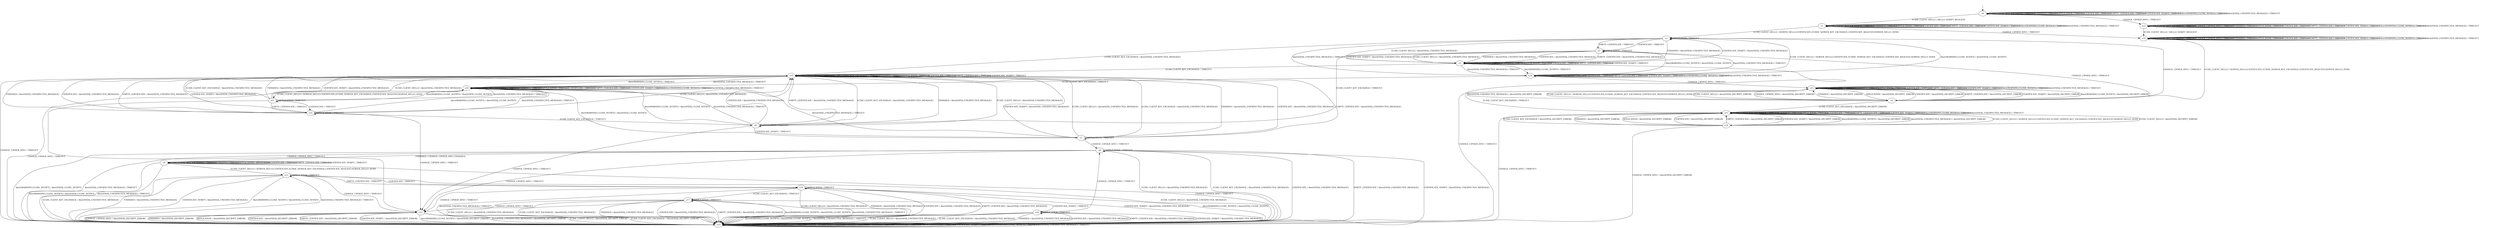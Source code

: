 digraph h5 {
s0 [label="s0"];
s1 [label="s1"];
s23 [label="s23"];
s2 [label="s2"];
s19 [label="s19"];
s3 [label="s3"];
s4 [label="s4"];
s5 [label="s5"];
s10 [label="s10"];
s24 [label="s24"];
s6 [label="s6"];
s11 [label="s11"];
s15 [label="s15"];
s25 [label="s25"];
s7 [label="s7"];
s12 [label="s12"];
s16 [label="s16"];
s20 [label="s20"];
s8 [label="s8"];
s21 [label="s21"];
s9 [label="s9"];
s22 [label="s22"];
s13 [label="s13"];
s14 [label="s14"];
s17 [label="s17"];
s18 [label="s18"];
s0 -> s1 [label="ECDH_CLIENT_HELLO / HELLO_VERIFY_REQUEST"];
s0 -> s0 [label="ECDH_CLIENT_KEY_EXCHANGE / TIMEOUT"];
s0 -> s23 [label="CHANGE_CIPHER_SPEC / TIMEOUT"];
s0 -> s0 [label="FINISHED / TIMEOUT"];
s0 -> s0 [label="APPLICATION / TIMEOUT"];
s0 -> s0 [label="CERTIFICATE / TIMEOUT"];
s0 -> s0 [label="EMPTY_CERTIFICATE / TIMEOUT"];
s0 -> s0 [label="CERTIFICATE_VERIFY / TIMEOUT"];
s0 -> s0 [label="Alert(WARNING,CLOSE_NOTIFY) / TIMEOUT"];
s0 -> s0 [label="Alert(FATAL,UNEXPECTED_MESSAGE) / TIMEOUT"];
s1 -> s2 [label="ECDH_CLIENT_HELLO / SERVER_HELLO,CERTIFICATE,ECDHE_SERVER_KEY_EXCHANGE,CERTIFICATE_REQUEST,SERVER_HELLO_DONE"];
s1 -> s1 [label="ECDH_CLIENT_KEY_EXCHANGE / TIMEOUT"];
s1 -> s19 [label="CHANGE_CIPHER_SPEC / TIMEOUT"];
s1 -> s1 [label="FINISHED / TIMEOUT"];
s1 -> s1 [label="APPLICATION / TIMEOUT"];
s1 -> s1 [label="CERTIFICATE / TIMEOUT"];
s1 -> s1 [label="EMPTY_CERTIFICATE / TIMEOUT"];
s1 -> s1 [label="CERTIFICATE_VERIFY / TIMEOUT"];
s1 -> s1 [label="Alert(WARNING,CLOSE_NOTIFY) / TIMEOUT"];
s1 -> s1 [label="Alert(FATAL,UNEXPECTED_MESSAGE) / TIMEOUT"];
s23 -> s19 [label="ECDH_CLIENT_HELLO / HELLO_VERIFY_REQUEST"];
s23 -> s23 [label="ECDH_CLIENT_KEY_EXCHANGE / TIMEOUT"];
s23 -> s23 [label="CHANGE_CIPHER_SPEC / TIMEOUT"];
s23 -> s23 [label="FINISHED / TIMEOUT"];
s23 -> s23 [label="APPLICATION / TIMEOUT"];
s23 -> s23 [label="CERTIFICATE / TIMEOUT"];
s23 -> s23 [label="EMPTY_CERTIFICATE / TIMEOUT"];
s23 -> s23 [label="CERTIFICATE_VERIFY / TIMEOUT"];
s23 -> s23 [label="Alert(WARNING,CLOSE_NOTIFY) / TIMEOUT"];
s23 -> s23 [label="Alert(FATAL,UNEXPECTED_MESSAGE) / TIMEOUT"];
s2 -> s3 [label="ECDH_CLIENT_HELLO / Alert(FATAL,UNEXPECTED_MESSAGE)"];
s2 -> s10 [label="ECDH_CLIENT_KEY_EXCHANGE / Alert(FATAL,UNEXPECTED_MESSAGE)"];
s2 -> s4 [label="CHANGE_CIPHER_SPEC / TIMEOUT"];
s2 -> s3 [label="FINISHED / Alert(FATAL,UNEXPECTED_MESSAGE)"];
s2 -> s2 [label="APPLICATION / TIMEOUT"];
s2 -> s5 [label="CERTIFICATE / TIMEOUT"];
s2 -> s5 [label="EMPTY_CERTIFICATE / TIMEOUT"];
s2 -> s3 [label="CERTIFICATE_VERIFY / Alert(FATAL,UNEXPECTED_MESSAGE)"];
s2 -> s24 [label="Alert(WARNING,CLOSE_NOTIFY) / Alert(FATAL,CLOSE_NOTIFY)"];
s2 -> s24 [label="Alert(FATAL,UNEXPECTED_MESSAGE) / TIMEOUT"];
s19 -> s4 [label="ECDH_CLIENT_HELLO / SERVER_HELLO,CERTIFICATE,ECDHE_SERVER_KEY_EXCHANGE,CERTIFICATE_REQUEST,SERVER_HELLO_DONE"];
s19 -> s19 [label="ECDH_CLIENT_KEY_EXCHANGE / TIMEOUT"];
s19 -> s19 [label="CHANGE_CIPHER_SPEC / TIMEOUT"];
s19 -> s19 [label="FINISHED / TIMEOUT"];
s19 -> s19 [label="APPLICATION / TIMEOUT"];
s19 -> s19 [label="CERTIFICATE / TIMEOUT"];
s19 -> s19 [label="EMPTY_CERTIFICATE / TIMEOUT"];
s19 -> s19 [label="CERTIFICATE_VERIFY / TIMEOUT"];
s19 -> s19 [label="Alert(WARNING,CLOSE_NOTIFY) / TIMEOUT"];
s19 -> s19 [label="Alert(FATAL,UNEXPECTED_MESSAGE) / TIMEOUT"];
s3 -> s3 [label="ECDH_CLIENT_HELLO / TIMEOUT"];
s3 -> s10 [label="ECDH_CLIENT_KEY_EXCHANGE / TIMEOUT"];
s3 -> s15 [label="CHANGE_CIPHER_SPEC / TIMEOUT"];
s3 -> s3 [label="FINISHED / TIMEOUT"];
s3 -> s3 [label="APPLICATION / TIMEOUT"];
s3 -> s3 [label="CERTIFICATE / TIMEOUT"];
s3 -> s3 [label="EMPTY_CERTIFICATE / TIMEOUT"];
s3 -> s3 [label="CERTIFICATE_VERIFY / TIMEOUT"];
s3 -> s24 [label="Alert(WARNING,CLOSE_NOTIFY) / TIMEOUT"];
s3 -> s24 [label="Alert(FATAL,UNEXPECTED_MESSAGE) / TIMEOUT"];
s4 -> s25 [label="ECDH_CLIENT_HELLO / Alert(FATAL,DECRYPT_ERROR)"];
s4 -> s11 [label="ECDH_CLIENT_KEY_EXCHANGE / Alert(FATAL,DECRYPT_ERROR)"];
s4 -> s25 [label="CHANGE_CIPHER_SPEC / Alert(FATAL,DECRYPT_ERROR)"];
s4 -> s25 [label="FINISHED / Alert(FATAL,DECRYPT_ERROR)"];
s4 -> s25 [label="APPLICATION / Alert(FATAL,DECRYPT_ERROR)"];
s4 -> s25 [label="CERTIFICATE / Alert(FATAL,DECRYPT_ERROR)"];
s4 -> s25 [label="EMPTY_CERTIFICATE / Alert(FATAL,DECRYPT_ERROR)"];
s4 -> s25 [label="CERTIFICATE_VERIFY / Alert(FATAL,DECRYPT_ERROR)"];
s4 -> s25 [label="Alert(WARNING,CLOSE_NOTIFY) / Alert(FATAL,DECRYPT_ERROR)"];
s4 -> s25 [label="Alert(FATAL,UNEXPECTED_MESSAGE) / Alert(FATAL,DECRYPT_ERROR)"];
s5 -> s3 [label="ECDH_CLIENT_HELLO / Alert(FATAL,UNEXPECTED_MESSAGE)"];
s5 -> s6 [label="ECDH_CLIENT_KEY_EXCHANGE / TIMEOUT"];
s5 -> s4 [label="CHANGE_CIPHER_SPEC / TIMEOUT"];
s5 -> s3 [label="FINISHED / Alert(FATAL,UNEXPECTED_MESSAGE)"];
s5 -> s5 [label="APPLICATION / TIMEOUT"];
s5 -> s3 [label="CERTIFICATE / Alert(FATAL,UNEXPECTED_MESSAGE)"];
s5 -> s3 [label="EMPTY_CERTIFICATE / Alert(FATAL,UNEXPECTED_MESSAGE)"];
s5 -> s3 [label="CERTIFICATE_VERIFY / Alert(FATAL,UNEXPECTED_MESSAGE)"];
s5 -> s24 [label="Alert(WARNING,CLOSE_NOTIFY) / Alert(FATAL,CLOSE_NOTIFY)"];
s5 -> s24 [label="Alert(FATAL,UNEXPECTED_MESSAGE) / TIMEOUT"];
s10 -> s10 [label="ECDH_CLIENT_HELLO / TIMEOUT"];
s10 -> s10 [label="ECDH_CLIENT_KEY_EXCHANGE / TIMEOUT"];
s10 -> s15 [label="CHANGE_CIPHER_SPEC / TIMEOUT"];
s10 -> s10 [label="FINISHED / TIMEOUT"];
s10 -> s10 [label="APPLICATION / TIMEOUT"];
s10 -> s10 [label="CERTIFICATE / TIMEOUT"];
s10 -> s10 [label="EMPTY_CERTIFICATE / TIMEOUT"];
s10 -> s10 [label="CERTIFICATE_VERIFY / TIMEOUT"];
s10 -> s20 [label="Alert(WARNING,CLOSE_NOTIFY) / TIMEOUT"];
s10 -> s20 [label="Alert(FATAL,UNEXPECTED_MESSAGE) / TIMEOUT"];
s24 -> s2 [label="ECDH_CLIENT_HELLO / SERVER_HELLO,CERTIFICATE,ECDHE_SERVER_KEY_EXCHANGE,CERTIFICATE_REQUEST,SERVER_HELLO_DONE"];
s24 -> s20 [label="ECDH_CLIENT_KEY_EXCHANGE / TIMEOUT"];
s24 -> s25 [label="CHANGE_CIPHER_SPEC / TIMEOUT"];
s24 -> s24 [label="FINISHED / TIMEOUT"];
s24 -> s24 [label="APPLICATION / TIMEOUT"];
s24 -> s24 [label="CERTIFICATE / TIMEOUT"];
s24 -> s24 [label="EMPTY_CERTIFICATE / TIMEOUT"];
s24 -> s24 [label="CERTIFICATE_VERIFY / TIMEOUT"];
s24 -> s24 [label="Alert(WARNING,CLOSE_NOTIFY) / TIMEOUT"];
s24 -> s24 [label="Alert(FATAL,UNEXPECTED_MESSAGE) / TIMEOUT"];
s6 -> s10 [label="ECDH_CLIENT_HELLO / Alert(FATAL,UNEXPECTED_MESSAGE)"];
s6 -> s10 [label="ECDH_CLIENT_KEY_EXCHANGE / Alert(FATAL,UNEXPECTED_MESSAGE)"];
s6 -> s12 [label="CHANGE_CIPHER_SPEC / TIMEOUT"];
s6 -> s10 [label="FINISHED / Alert(FATAL,UNEXPECTED_MESSAGE)"];
s6 -> s6 [label="APPLICATION / TIMEOUT"];
s6 -> s10 [label="CERTIFICATE / Alert(FATAL,UNEXPECTED_MESSAGE)"];
s6 -> s10 [label="EMPTY_CERTIFICATE / Alert(FATAL,UNEXPECTED_MESSAGE)"];
s6 -> s7 [label="CERTIFICATE_VERIFY / TIMEOUT"];
s6 -> s20 [label="Alert(WARNING,CLOSE_NOTIFY) / Alert(FATAL,CLOSE_NOTIFY)"];
s6 -> s20 [label="Alert(FATAL,UNEXPECTED_MESSAGE) / TIMEOUT"];
s11 -> s16 [label="ECDH_CLIENT_HELLO / SERVER_HELLO,CERTIFICATE,ECDHE_SERVER_KEY_EXCHANGE,CERTIFICATE_REQUEST,SERVER_HELLO_DONE"];
s11 -> s11 [label="ECDH_CLIENT_KEY_EXCHANGE / TIMEOUT"];
s11 -> s15 [label="CHANGE_CIPHER_SPEC / TIMEOUT"];
s11 -> s11 [label="FINISHED / TIMEOUT"];
s11 -> s11 [label="APPLICATION / TIMEOUT"];
s11 -> s11 [label="CERTIFICATE / TIMEOUT"];
s11 -> s11 [label="EMPTY_CERTIFICATE / TIMEOUT"];
s11 -> s11 [label="CERTIFICATE_VERIFY / TIMEOUT"];
s11 -> s11 [label="Alert(WARNING,CLOSE_NOTIFY) / TIMEOUT"];
s11 -> s11 [label="Alert(FATAL,UNEXPECTED_MESSAGE) / TIMEOUT"];
s15 -> s15 [label="ECDH_CLIENT_HELLO / TIMEOUT"];
s15 -> s15 [label="ECDH_CLIENT_KEY_EXCHANGE / TIMEOUT"];
s15 -> s15 [label="CHANGE_CIPHER_SPEC / TIMEOUT"];
s15 -> s15 [label="FINISHED / TIMEOUT"];
s15 -> s15 [label="APPLICATION / TIMEOUT"];
s15 -> s15 [label="CERTIFICATE / TIMEOUT"];
s15 -> s15 [label="EMPTY_CERTIFICATE / TIMEOUT"];
s15 -> s15 [label="CERTIFICATE_VERIFY / TIMEOUT"];
s15 -> s15 [label="Alert(WARNING,CLOSE_NOTIFY) / TIMEOUT"];
s15 -> s15 [label="Alert(FATAL,UNEXPECTED_MESSAGE) / TIMEOUT"];
s25 -> s4 [label="ECDH_CLIENT_HELLO / SERVER_HELLO,CERTIFICATE,ECDHE_SERVER_KEY_EXCHANGE,CERTIFICATE_REQUEST,SERVER_HELLO_DONE"];
s25 -> s11 [label="ECDH_CLIENT_KEY_EXCHANGE / TIMEOUT"];
s25 -> s25 [label="CHANGE_CIPHER_SPEC / TIMEOUT"];
s25 -> s25 [label="FINISHED / TIMEOUT"];
s25 -> s25 [label="APPLICATION / TIMEOUT"];
s25 -> s25 [label="CERTIFICATE / TIMEOUT"];
s25 -> s25 [label="EMPTY_CERTIFICATE / TIMEOUT"];
s25 -> s25 [label="CERTIFICATE_VERIFY / TIMEOUT"];
s25 -> s25 [label="Alert(WARNING,CLOSE_NOTIFY) / TIMEOUT"];
s25 -> s25 [label="Alert(FATAL,UNEXPECTED_MESSAGE) / TIMEOUT"];
s7 -> s10 [label="ECDH_CLIENT_HELLO / Alert(FATAL,UNEXPECTED_MESSAGE)"];
s7 -> s10 [label="ECDH_CLIENT_KEY_EXCHANGE / Alert(FATAL,UNEXPECTED_MESSAGE)"];
s7 -> s8 [label="CHANGE_CIPHER_SPEC / TIMEOUT"];
s7 -> s10 [label="FINISHED / Alert(FATAL,UNEXPECTED_MESSAGE)"];
s7 -> s7 [label="APPLICATION / TIMEOUT"];
s7 -> s10 [label="CERTIFICATE / Alert(FATAL,UNEXPECTED_MESSAGE)"];
s7 -> s10 [label="EMPTY_CERTIFICATE / Alert(FATAL,UNEXPECTED_MESSAGE)"];
s7 -> s10 [label="CERTIFICATE_VERIFY / Alert(FATAL,UNEXPECTED_MESSAGE)"];
s7 -> s20 [label="Alert(WARNING,CLOSE_NOTIFY) / Alert(FATAL,CLOSE_NOTIFY)"];
s7 -> s20 [label="Alert(FATAL,UNEXPECTED_MESSAGE) / TIMEOUT"];
s12 -> s15 [label="ECDH_CLIENT_HELLO / Alert(FATAL,DECRYPT_ERROR)"];
s12 -> s15 [label="ECDH_CLIENT_KEY_EXCHANGE / Alert(FATAL,DECRYPT_ERROR)"];
s12 -> s15 [label="CHANGE_CIPHER_SPEC / Alert(FATAL,DECRYPT_ERROR)"];
s12 -> s15 [label="FINISHED / Alert(FATAL,DECRYPT_ERROR)"];
s12 -> s15 [label="APPLICATION / Alert(FATAL,DECRYPT_ERROR)"];
s12 -> s15 [label="CERTIFICATE / Alert(FATAL,DECRYPT_ERROR)"];
s12 -> s15 [label="EMPTY_CERTIFICATE / Alert(FATAL,DECRYPT_ERROR)"];
s12 -> s15 [label="CERTIFICATE_VERIFY / Alert(FATAL,DECRYPT_ERROR)"];
s12 -> s15 [label="Alert(WARNING,CLOSE_NOTIFY) / Alert(FATAL,DECRYPT_ERROR)"];
s12 -> s15 [label="Alert(FATAL,UNEXPECTED_MESSAGE) / Alert(FATAL,DECRYPT_ERROR)"];
s16 -> s11 [label="ECDH_CLIENT_HELLO / Alert(FATAL,DECRYPT_ERROR)"];
s16 -> s11 [label="ECDH_CLIENT_KEY_EXCHANGE / Alert(FATAL,DECRYPT_ERROR)"];
s16 -> s15 [label="CHANGE_CIPHER_SPEC / Alert(FATAL,DECRYPT_ERROR)"];
s16 -> s11 [label="FINISHED / Alert(FATAL,DECRYPT_ERROR)"];
s16 -> s11 [label="APPLICATION / Alert(FATAL,DECRYPT_ERROR)"];
s16 -> s11 [label="CERTIFICATE / Alert(FATAL,DECRYPT_ERROR)"];
s16 -> s11 [label="EMPTY_CERTIFICATE / Alert(FATAL,DECRYPT_ERROR)"];
s16 -> s11 [label="CERTIFICATE_VERIFY / Alert(FATAL,DECRYPT_ERROR)"];
s16 -> s11 [label="Alert(WARNING,CLOSE_NOTIFY) / Alert(FATAL,DECRYPT_ERROR)"];
s16 -> s11 [label="Alert(FATAL,UNEXPECTED_MESSAGE) / Alert(FATAL,DECRYPT_ERROR)"];
s20 -> s21 [label="ECDH_CLIENT_HELLO / SERVER_HELLO,CERTIFICATE,ECDHE_SERVER_KEY_EXCHANGE,CERTIFICATE_REQUEST,SERVER_HELLO_DONE"];
s20 -> s20 [label="ECDH_CLIENT_KEY_EXCHANGE / TIMEOUT"];
s20 -> s15 [label="CHANGE_CIPHER_SPEC / TIMEOUT"];
s20 -> s20 [label="FINISHED / TIMEOUT"];
s20 -> s20 [label="APPLICATION / TIMEOUT"];
s20 -> s20 [label="CERTIFICATE / TIMEOUT"];
s20 -> s20 [label="EMPTY_CERTIFICATE / TIMEOUT"];
s20 -> s20 [label="CERTIFICATE_VERIFY / TIMEOUT"];
s20 -> s20 [label="Alert(WARNING,CLOSE_NOTIFY) / TIMEOUT"];
s20 -> s20 [label="Alert(FATAL,UNEXPECTED_MESSAGE) / TIMEOUT"];
s8 -> s15 [label="ECDH_CLIENT_HELLO / Alert(FATAL,UNEXPECTED_MESSAGE)"];
s8 -> s15 [label="ECDH_CLIENT_KEY_EXCHANGE / Alert(FATAL,UNEXPECTED_MESSAGE)"];
s8 -> s12 [label="CHANGE_CIPHER_SPEC / TIMEOUT"];
s8 -> s9 [label="FINISHED / CHANGE_CIPHER_SPEC,FINISHED"];
s8 -> s8 [label="APPLICATION / TIMEOUT"];
s8 -> s15 [label="CERTIFICATE / Alert(FATAL,UNEXPECTED_MESSAGE)"];
s8 -> s15 [label="EMPTY_CERTIFICATE / Alert(FATAL,UNEXPECTED_MESSAGE)"];
s8 -> s15 [label="CERTIFICATE_VERIFY / Alert(FATAL,UNEXPECTED_MESSAGE)"];
s8 -> s15 [label="Alert(WARNING,CLOSE_NOTIFY) / Alert(FATAL,CLOSE_NOTIFY)"];
s8 -> s15 [label="Alert(FATAL,UNEXPECTED_MESSAGE) / TIMEOUT"];
s21 -> s10 [label="ECDH_CLIENT_HELLO / Alert(FATAL,UNEXPECTED_MESSAGE)"];
s21 -> s10 [label="ECDH_CLIENT_KEY_EXCHANGE / Alert(FATAL,UNEXPECTED_MESSAGE)"];
s21 -> s12 [label="CHANGE_CIPHER_SPEC / TIMEOUT"];
s21 -> s10 [label="FINISHED / Alert(FATAL,UNEXPECTED_MESSAGE)"];
s21 -> s21 [label="APPLICATION / TIMEOUT"];
s21 -> s22 [label="CERTIFICATE / TIMEOUT"];
s21 -> s22 [label="EMPTY_CERTIFICATE / TIMEOUT"];
s21 -> s10 [label="CERTIFICATE_VERIFY / Alert(FATAL,UNEXPECTED_MESSAGE)"];
s21 -> s20 [label="Alert(WARNING,CLOSE_NOTIFY) / Alert(FATAL,CLOSE_NOTIFY)"];
s21 -> s20 [label="Alert(FATAL,UNEXPECTED_MESSAGE) / TIMEOUT"];
s9 -> s13 [label="ECDH_CLIENT_HELLO / SERVER_HELLO,CERTIFICATE,ECDHE_SERVER_KEY_EXCHANGE,CERTIFICATE_REQUEST,SERVER_HELLO_DONE"];
s9 -> s9 [label="ECDH_CLIENT_KEY_EXCHANGE / TIMEOUT"];
s9 -> s15 [label="CHANGE_CIPHER_SPEC / TIMEOUT"];
s9 -> s9 [label="FINISHED / TIMEOUT"];
s9 -> s9 [label="APPLICATION / APPLICATION"];
s9 -> s9 [label="CERTIFICATE / TIMEOUT"];
s9 -> s9 [label="EMPTY_CERTIFICATE / TIMEOUT"];
s9 -> s9 [label="CERTIFICATE_VERIFY / TIMEOUT"];
s9 -> s15 [label="Alert(WARNING,CLOSE_NOTIFY) / Alert(FATAL,CLOSE_NOTIFY)"];
s9 -> s15 [label="Alert(FATAL,UNEXPECTED_MESSAGE) / TIMEOUT"];
s22 -> s10 [label="ECDH_CLIENT_HELLO / Alert(FATAL,UNEXPECTED_MESSAGE)"];
s22 -> s6 [label="ECDH_CLIENT_KEY_EXCHANGE / TIMEOUT"];
s22 -> s12 [label="CHANGE_CIPHER_SPEC / TIMEOUT"];
s22 -> s10 [label="FINISHED / Alert(FATAL,UNEXPECTED_MESSAGE)"];
s22 -> s22 [label="APPLICATION / TIMEOUT"];
s22 -> s10 [label="CERTIFICATE / Alert(FATAL,UNEXPECTED_MESSAGE)"];
s22 -> s10 [label="EMPTY_CERTIFICATE / Alert(FATAL,UNEXPECTED_MESSAGE)"];
s22 -> s10 [label="CERTIFICATE_VERIFY / Alert(FATAL,UNEXPECTED_MESSAGE)"];
s22 -> s20 [label="Alert(WARNING,CLOSE_NOTIFY) / Alert(FATAL,CLOSE_NOTIFY)"];
s22 -> s20 [label="Alert(FATAL,UNEXPECTED_MESSAGE) / TIMEOUT"];
s13 -> s15 [label="ECDH_CLIENT_HELLO / Alert(FATAL,UNEXPECTED_MESSAGE)"];
s13 -> s15 [label="ECDH_CLIENT_KEY_EXCHANGE / Alert(FATAL,UNEXPECTED_MESSAGE)"];
s13 -> s12 [label="CHANGE_CIPHER_SPEC / TIMEOUT"];
s13 -> s15 [label="FINISHED / Alert(FATAL,UNEXPECTED_MESSAGE)"];
s13 -> s13 [label="APPLICATION / TIMEOUT"];
s13 -> s14 [label="CERTIFICATE / TIMEOUT"];
s13 -> s14 [label="EMPTY_CERTIFICATE / TIMEOUT"];
s13 -> s15 [label="CERTIFICATE_VERIFY / Alert(FATAL,UNEXPECTED_MESSAGE)"];
s13 -> s15 [label="Alert(WARNING,CLOSE_NOTIFY) / Alert(FATAL,CLOSE_NOTIFY)"];
s13 -> s15 [label="Alert(FATAL,UNEXPECTED_MESSAGE) / TIMEOUT"];
s14 -> s15 [label="ECDH_CLIENT_HELLO / Alert(FATAL,UNEXPECTED_MESSAGE)"];
s14 -> s17 [label="ECDH_CLIENT_KEY_EXCHANGE / TIMEOUT"];
s14 -> s12 [label="CHANGE_CIPHER_SPEC / TIMEOUT"];
s14 -> s15 [label="FINISHED / Alert(FATAL,UNEXPECTED_MESSAGE)"];
s14 -> s14 [label="APPLICATION / TIMEOUT"];
s14 -> s15 [label="CERTIFICATE / Alert(FATAL,UNEXPECTED_MESSAGE)"];
s14 -> s15 [label="EMPTY_CERTIFICATE / Alert(FATAL,UNEXPECTED_MESSAGE)"];
s14 -> s15 [label="CERTIFICATE_VERIFY / Alert(FATAL,UNEXPECTED_MESSAGE)"];
s14 -> s15 [label="Alert(WARNING,CLOSE_NOTIFY) / Alert(FATAL,CLOSE_NOTIFY)"];
s14 -> s15 [label="Alert(FATAL,UNEXPECTED_MESSAGE) / TIMEOUT"];
s17 -> s15 [label="ECDH_CLIENT_HELLO / Alert(FATAL,UNEXPECTED_MESSAGE)"];
s17 -> s15 [label="ECDH_CLIENT_KEY_EXCHANGE / Alert(FATAL,UNEXPECTED_MESSAGE)"];
s17 -> s12 [label="CHANGE_CIPHER_SPEC / TIMEOUT"];
s17 -> s15 [label="FINISHED / Alert(FATAL,UNEXPECTED_MESSAGE)"];
s17 -> s17 [label="APPLICATION / TIMEOUT"];
s17 -> s15 [label="CERTIFICATE / Alert(FATAL,UNEXPECTED_MESSAGE)"];
s17 -> s15 [label="EMPTY_CERTIFICATE / Alert(FATAL,UNEXPECTED_MESSAGE)"];
s17 -> s18 [label="CERTIFICATE_VERIFY / TIMEOUT"];
s17 -> s15 [label="Alert(WARNING,CLOSE_NOTIFY) / Alert(FATAL,CLOSE_NOTIFY)"];
s17 -> s15 [label="Alert(FATAL,UNEXPECTED_MESSAGE) / TIMEOUT"];
s18 -> s15 [label="ECDH_CLIENT_HELLO / Alert(FATAL,UNEXPECTED_MESSAGE)"];
s18 -> s15 [label="ECDH_CLIENT_KEY_EXCHANGE / Alert(FATAL,UNEXPECTED_MESSAGE)"];
s18 -> s8 [label="CHANGE_CIPHER_SPEC / TIMEOUT"];
s18 -> s15 [label="FINISHED / Alert(FATAL,UNEXPECTED_MESSAGE)"];
s18 -> s18 [label="APPLICATION / TIMEOUT"];
s18 -> s15 [label="CERTIFICATE / Alert(FATAL,UNEXPECTED_MESSAGE)"];
s18 -> s15 [label="EMPTY_CERTIFICATE / Alert(FATAL,UNEXPECTED_MESSAGE)"];
s18 -> s15 [label="CERTIFICATE_VERIFY / Alert(FATAL,UNEXPECTED_MESSAGE)"];
s18 -> s15 [label="Alert(WARNING,CLOSE_NOTIFY) / Alert(FATAL,CLOSE_NOTIFY)"];
s18 -> s15 [label="Alert(FATAL,UNEXPECTED_MESSAGE) / TIMEOUT"];
__start0 [shape=none, label=""];
__start0 -> s0 [label=""];
}
